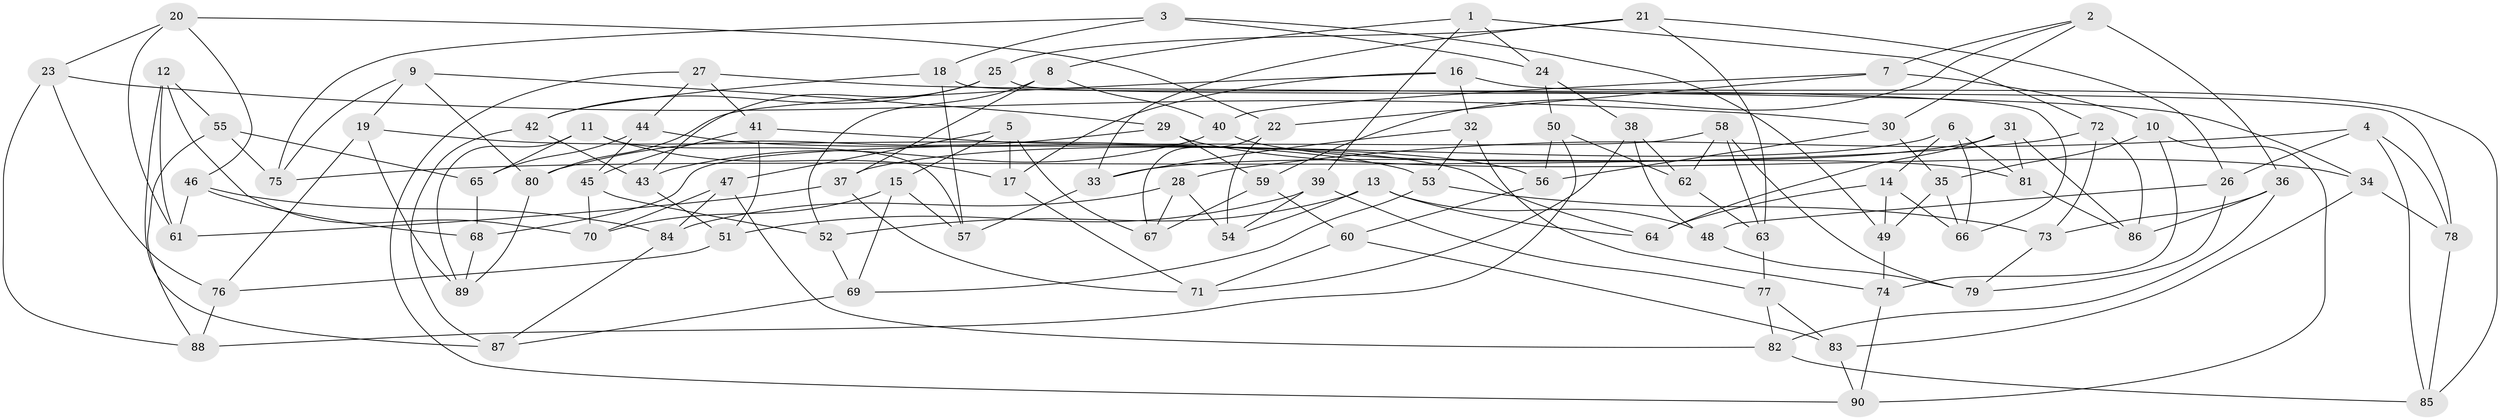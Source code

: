 // coarse degree distribution, {3: 0.12727272727272726, 5: 0.3090909090909091, 6: 0.2545454545454545, 4: 0.3090909090909091}
// Generated by graph-tools (version 1.1) at 2025/38/03/04/25 23:38:16]
// undirected, 90 vertices, 180 edges
graph export_dot {
  node [color=gray90,style=filled];
  1;
  2;
  3;
  4;
  5;
  6;
  7;
  8;
  9;
  10;
  11;
  12;
  13;
  14;
  15;
  16;
  17;
  18;
  19;
  20;
  21;
  22;
  23;
  24;
  25;
  26;
  27;
  28;
  29;
  30;
  31;
  32;
  33;
  34;
  35;
  36;
  37;
  38;
  39;
  40;
  41;
  42;
  43;
  44;
  45;
  46;
  47;
  48;
  49;
  50;
  51;
  52;
  53;
  54;
  55;
  56;
  57;
  58;
  59;
  60;
  61;
  62;
  63;
  64;
  65;
  66;
  67;
  68;
  69;
  70;
  71;
  72;
  73;
  74;
  75;
  76;
  77;
  78;
  79;
  80;
  81;
  82;
  83;
  84;
  85;
  86;
  87;
  88;
  89;
  90;
  1 -- 8;
  1 -- 24;
  1 -- 39;
  1 -- 72;
  2 -- 30;
  2 -- 36;
  2 -- 59;
  2 -- 7;
  3 -- 24;
  3 -- 75;
  3 -- 18;
  3 -- 49;
  4 -- 78;
  4 -- 26;
  4 -- 85;
  4 -- 28;
  5 -- 47;
  5 -- 17;
  5 -- 15;
  5 -- 67;
  6 -- 81;
  6 -- 14;
  6 -- 37;
  6 -- 66;
  7 -- 22;
  7 -- 40;
  7 -- 10;
  8 -- 40;
  8 -- 52;
  8 -- 37;
  9 -- 19;
  9 -- 75;
  9 -- 80;
  9 -- 29;
  10 -- 35;
  10 -- 90;
  10 -- 74;
  11 -- 17;
  11 -- 89;
  11 -- 57;
  11 -- 65;
  12 -- 87;
  12 -- 70;
  12 -- 61;
  12 -- 55;
  13 -- 52;
  13 -- 64;
  13 -- 48;
  13 -- 54;
  14 -- 64;
  14 -- 49;
  14 -- 66;
  15 -- 57;
  15 -- 70;
  15 -- 69;
  16 -- 85;
  16 -- 32;
  16 -- 17;
  16 -- 80;
  17 -- 71;
  18 -- 66;
  18 -- 42;
  18 -- 57;
  19 -- 89;
  19 -- 76;
  19 -- 53;
  20 -- 22;
  20 -- 23;
  20 -- 46;
  20 -- 61;
  21 -- 26;
  21 -- 63;
  21 -- 25;
  21 -- 33;
  22 -- 67;
  22 -- 54;
  23 -- 30;
  23 -- 76;
  23 -- 88;
  24 -- 50;
  24 -- 38;
  25 -- 42;
  25 -- 78;
  25 -- 43;
  26 -- 79;
  26 -- 48;
  27 -- 41;
  27 -- 34;
  27 -- 90;
  27 -- 44;
  28 -- 67;
  28 -- 84;
  28 -- 54;
  29 -- 34;
  29 -- 59;
  29 -- 80;
  30 -- 56;
  30 -- 35;
  31 -- 81;
  31 -- 33;
  31 -- 64;
  31 -- 86;
  32 -- 33;
  32 -- 53;
  32 -- 74;
  33 -- 57;
  34 -- 83;
  34 -- 78;
  35 -- 49;
  35 -- 66;
  36 -- 82;
  36 -- 86;
  36 -- 73;
  37 -- 61;
  37 -- 71;
  38 -- 62;
  38 -- 48;
  38 -- 71;
  39 -- 77;
  39 -- 54;
  39 -- 51;
  40 -- 43;
  40 -- 81;
  41 -- 56;
  41 -- 51;
  41 -- 45;
  42 -- 87;
  42 -- 43;
  43 -- 51;
  44 -- 65;
  44 -- 64;
  44 -- 45;
  45 -- 52;
  45 -- 70;
  46 -- 84;
  46 -- 61;
  46 -- 68;
  47 -- 82;
  47 -- 84;
  47 -- 70;
  48 -- 79;
  49 -- 74;
  50 -- 88;
  50 -- 56;
  50 -- 62;
  51 -- 76;
  52 -- 69;
  53 -- 73;
  53 -- 69;
  55 -- 75;
  55 -- 88;
  55 -- 65;
  56 -- 60;
  58 -- 68;
  58 -- 79;
  58 -- 62;
  58 -- 63;
  59 -- 60;
  59 -- 67;
  60 -- 71;
  60 -- 83;
  62 -- 63;
  63 -- 77;
  65 -- 68;
  68 -- 89;
  69 -- 87;
  72 -- 75;
  72 -- 73;
  72 -- 86;
  73 -- 79;
  74 -- 90;
  76 -- 88;
  77 -- 82;
  77 -- 83;
  78 -- 85;
  80 -- 89;
  81 -- 86;
  82 -- 85;
  83 -- 90;
  84 -- 87;
}
